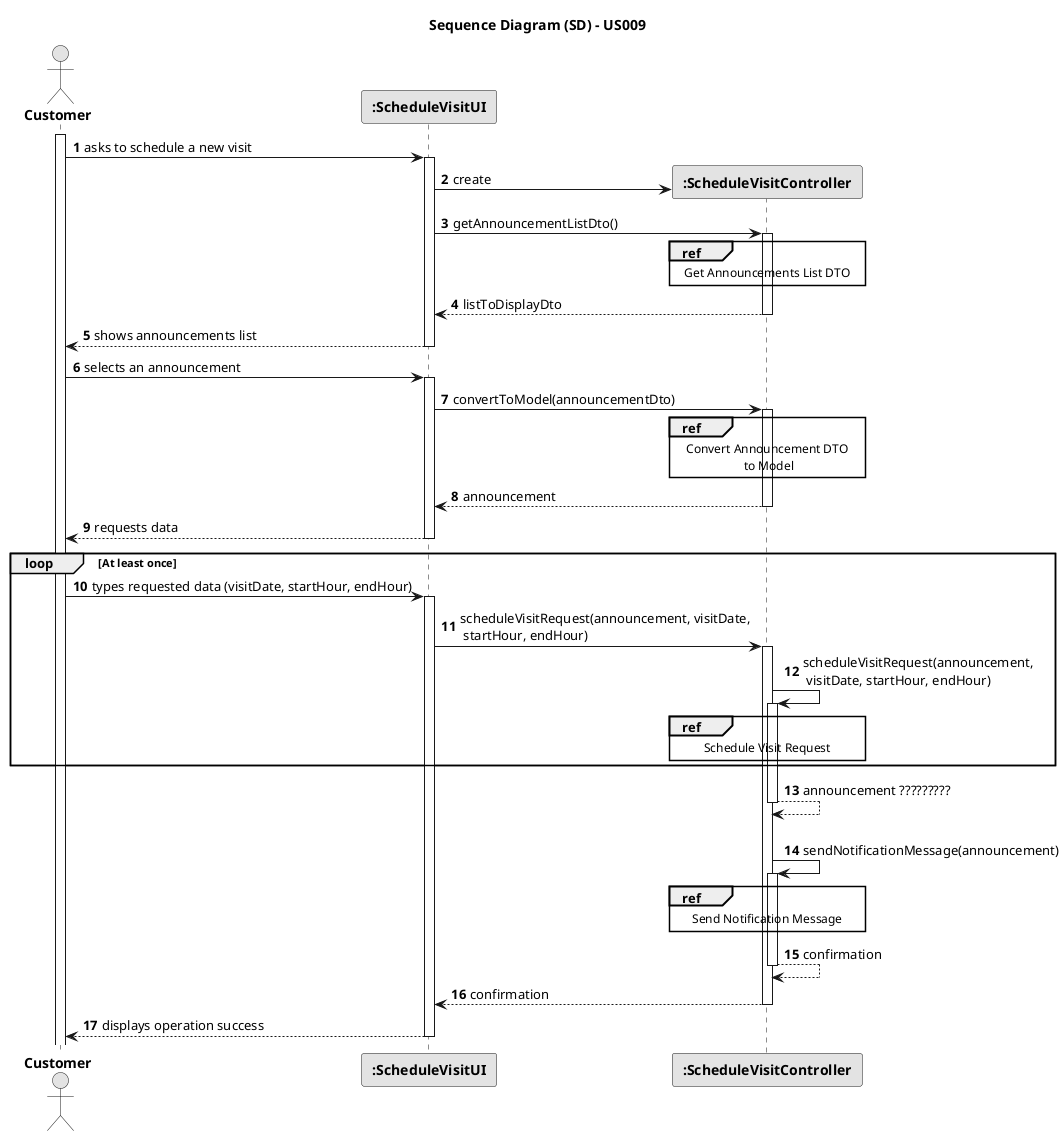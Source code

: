 @startuml
skinparam monochrome true
skinparam packageStyle rectangle
skinparam shadowing false

title Sequence Diagram (SD) - US009

autonumber

actor "<b> Customer </b>" as CTM
participant "<b> :ScheduleVisitUI </b>" as UI
participant "<b> :ScheduleVisitController </b>" as CTRL

activate CTM

    CTM -> UI : asks to schedule a new visit
        activate UI

    UI -> CTRL** : create

    UI -> CTRL : getAnnouncementListDto()
        activate CTRL
            ref over CTRL
                Get Announcements List DTO
            end ref
    CTRL --> UI : listToDisplayDto
        deactivate CTRL

    UI --> CTM : shows announcements list
        deactivate UI

    CTM -> UI : selects an announcement
        activate UI

    UI -> CTRL : convertToModel(announcementDto)
    activate CTRL
        ref over CTRL
            Convert Announcement DTO
             to Model
        end ref

        CTRL --> UI : announcement
    deactivate CTRL

    UI --> CTM : requests data
        deactivate UI

    loop At least once
    CTM -> UI : types requested data (visitDate, startHour, endHour)
        activate UI

        UI -> CTRL : scheduleVisitRequest(announcement, visitDate,\n startHour, endHour)

        activate CTRL

        CTRL -> CTRL : scheduleVisitRequest(announcement,\n visitDate, startHour, endHour)
        activate CTRL

        ref over CTRL
            Schedule Visit Request
        end ref

        end loop

            CTRL --> CTRL : announcement ?????????
        deactivate CTRL

|||
    CTRL -> CTRL : sendNotificationMessage(announcement)
        activate CTRL

        ref over CTRL
            Send Notification Message
        end ref

    CTRL --> CTRL : confirmation
    deactivate CTRL

    CTRL --> UI : confirmation
    deactivate CTRL

    UI --> CTM : displays operation success
        deactivate UI

@enduml